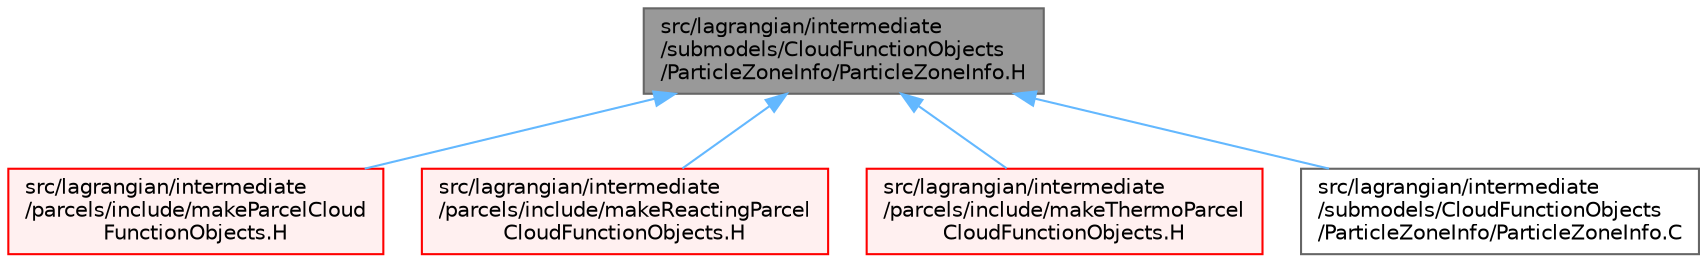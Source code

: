 digraph "src/lagrangian/intermediate/submodels/CloudFunctionObjects/ParticleZoneInfo/ParticleZoneInfo.H"
{
 // LATEX_PDF_SIZE
  bgcolor="transparent";
  edge [fontname=Helvetica,fontsize=10,labelfontname=Helvetica,labelfontsize=10];
  node [fontname=Helvetica,fontsize=10,shape=box,height=0.2,width=0.4];
  Node1 [id="Node000001",label="src/lagrangian/intermediate\l/submodels/CloudFunctionObjects\l/ParticleZoneInfo/ParticleZoneInfo.H",height=0.2,width=0.4,color="gray40", fillcolor="grey60", style="filled", fontcolor="black",tooltip=" "];
  Node1 -> Node2 [id="edge1_Node000001_Node000002",dir="back",color="steelblue1",style="solid",tooltip=" "];
  Node2 [id="Node000002",label="src/lagrangian/intermediate\l/parcels/include/makeParcelCloud\lFunctionObjects.H",height=0.2,width=0.4,color="red", fillcolor="#FFF0F0", style="filled",URL="$makeParcelCloudFunctionObjects_8H.html",tooltip=" "];
  Node1 -> Node6 [id="edge2_Node000001_Node000006",dir="back",color="steelblue1",style="solid",tooltip=" "];
  Node6 [id="Node000006",label="src/lagrangian/intermediate\l/parcels/include/makeReactingParcel\lCloudFunctionObjects.H",height=0.2,width=0.4,color="red", fillcolor="#FFF0F0", style="filled",URL="$makeReactingParcelCloudFunctionObjects_8H.html",tooltip=" "];
  Node1 -> Node11 [id="edge3_Node000001_Node000011",dir="back",color="steelblue1",style="solid",tooltip=" "];
  Node11 [id="Node000011",label="src/lagrangian/intermediate\l/parcels/include/makeThermoParcel\lCloudFunctionObjects.H",height=0.2,width=0.4,color="red", fillcolor="#FFF0F0", style="filled",URL="$makeThermoParcelCloudFunctionObjects_8H.html",tooltip=" "];
  Node1 -> Node13 [id="edge4_Node000001_Node000013",dir="back",color="steelblue1",style="solid",tooltip=" "];
  Node13 [id="Node000013",label="src/lagrangian/intermediate\l/submodels/CloudFunctionObjects\l/ParticleZoneInfo/ParticleZoneInfo.C",height=0.2,width=0.4,color="grey40", fillcolor="white", style="filled",URL="$ParticleZoneInfo_8C.html",tooltip=" "];
}
